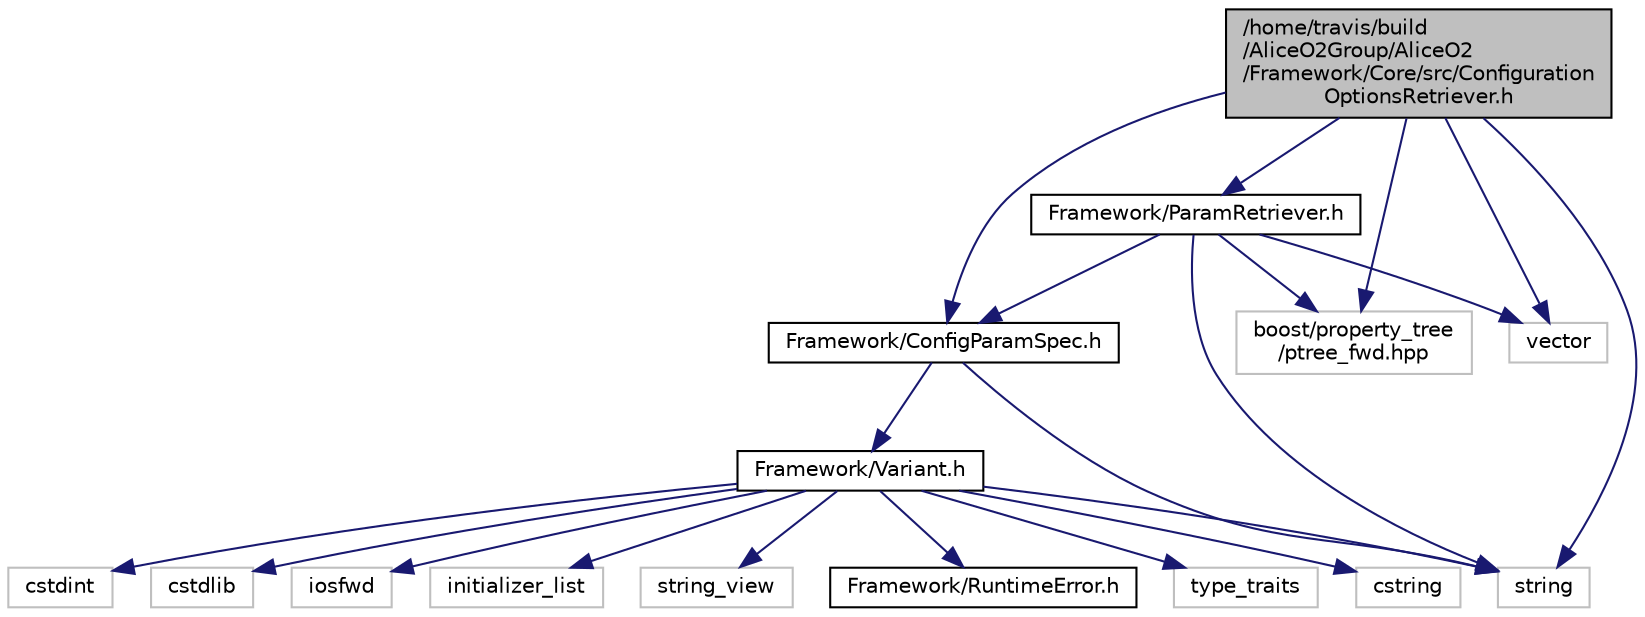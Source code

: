 digraph "/home/travis/build/AliceO2Group/AliceO2/Framework/Core/src/ConfigurationOptionsRetriever.h"
{
 // INTERACTIVE_SVG=YES
  bgcolor="transparent";
  edge [fontname="Helvetica",fontsize="10",labelfontname="Helvetica",labelfontsize="10"];
  node [fontname="Helvetica",fontsize="10",shape=record];
  Node0 [label="/home/travis/build\l/AliceO2Group/AliceO2\l/Framework/Core/src/Configuration\lOptionsRetriever.h",height=0.2,width=0.4,color="black", fillcolor="grey75", style="filled", fontcolor="black"];
  Node0 -> Node1 [color="midnightblue",fontsize="10",style="solid",fontname="Helvetica"];
  Node1 [label="Framework/ParamRetriever.h",height=0.2,width=0.4,color="black",URL="$df/d72/ParamRetriever_8h.html"];
  Node1 -> Node2 [color="midnightblue",fontsize="10",style="solid",fontname="Helvetica"];
  Node2 [label="Framework/ConfigParamSpec.h",height=0.2,width=0.4,color="black",URL="$d0/d1c/ConfigParamSpec_8h.html"];
  Node2 -> Node3 [color="midnightblue",fontsize="10",style="solid",fontname="Helvetica"];
  Node3 [label="Framework/Variant.h",height=0.2,width=0.4,color="black",URL="$de/d56/Variant_8h.html"];
  Node3 -> Node4 [color="midnightblue",fontsize="10",style="solid",fontname="Helvetica"];
  Node4 [label="Framework/RuntimeError.h",height=0.2,width=0.4,color="black",URL="$d1/d76/RuntimeError_8h.html"];
  Node3 -> Node5 [color="midnightblue",fontsize="10",style="solid",fontname="Helvetica"];
  Node5 [label="type_traits",height=0.2,width=0.4,color="grey75"];
  Node3 -> Node6 [color="midnightblue",fontsize="10",style="solid",fontname="Helvetica"];
  Node6 [label="cstring",height=0.2,width=0.4,color="grey75"];
  Node3 -> Node7 [color="midnightblue",fontsize="10",style="solid",fontname="Helvetica"];
  Node7 [label="cstdint",height=0.2,width=0.4,color="grey75"];
  Node3 -> Node8 [color="midnightblue",fontsize="10",style="solid",fontname="Helvetica"];
  Node8 [label="cstdlib",height=0.2,width=0.4,color="grey75"];
  Node3 -> Node9 [color="midnightblue",fontsize="10",style="solid",fontname="Helvetica"];
  Node9 [label="iosfwd",height=0.2,width=0.4,color="grey75"];
  Node3 -> Node10 [color="midnightblue",fontsize="10",style="solid",fontname="Helvetica"];
  Node10 [label="initializer_list",height=0.2,width=0.4,color="grey75"];
  Node3 -> Node11 [color="midnightblue",fontsize="10",style="solid",fontname="Helvetica"];
  Node11 [label="string_view",height=0.2,width=0.4,color="grey75"];
  Node3 -> Node12 [color="midnightblue",fontsize="10",style="solid",fontname="Helvetica"];
  Node12 [label="string",height=0.2,width=0.4,color="grey75"];
  Node2 -> Node12 [color="midnightblue",fontsize="10",style="solid",fontname="Helvetica"];
  Node1 -> Node13 [color="midnightblue",fontsize="10",style="solid",fontname="Helvetica"];
  Node13 [label="boost/property_tree\l/ptree_fwd.hpp",height=0.2,width=0.4,color="grey75"];
  Node1 -> Node12 [color="midnightblue",fontsize="10",style="solid",fontname="Helvetica"];
  Node1 -> Node14 [color="midnightblue",fontsize="10",style="solid",fontname="Helvetica"];
  Node14 [label="vector",height=0.2,width=0.4,color="grey75"];
  Node0 -> Node2 [color="midnightblue",fontsize="10",style="solid",fontname="Helvetica"];
  Node0 -> Node13 [color="midnightblue",fontsize="10",style="solid",fontname="Helvetica"];
  Node0 -> Node12 [color="midnightblue",fontsize="10",style="solid",fontname="Helvetica"];
  Node0 -> Node14 [color="midnightblue",fontsize="10",style="solid",fontname="Helvetica"];
}
